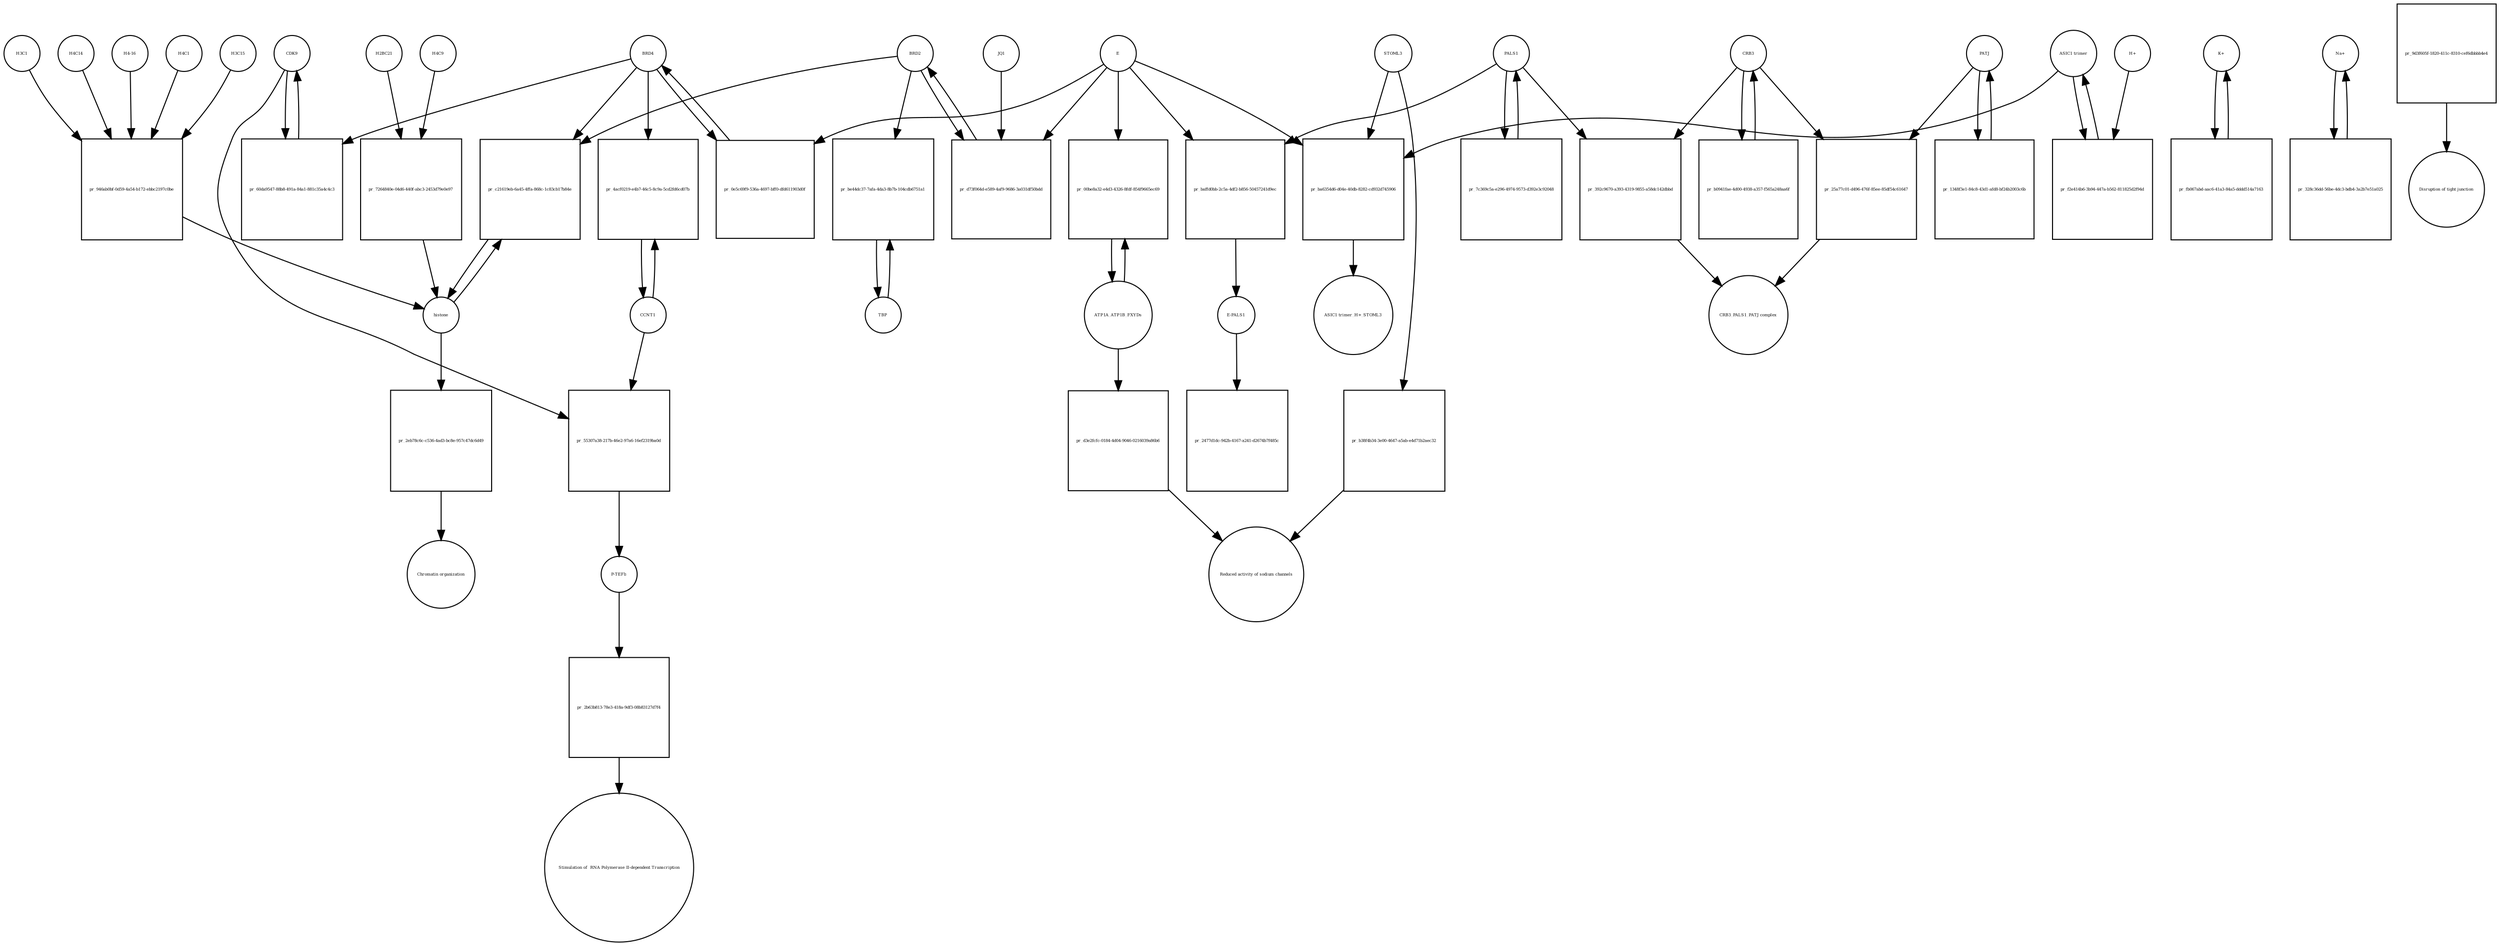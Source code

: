 strict digraph  {
CDK9 [annotation="", bipartite=0, cls=macromolecule, fontsize=4, label=CDK9, shape=circle];
"pr_60da9547-88b8-491a-84a1-881c35a4c4c3" [annotation="", bipartite=1, cls=process, fontsize=4, label="pr_60da9547-88b8-491a-84a1-881c35a4c4c3", shape=square];
BRD4 [annotation="", bipartite=0, cls=macromolecule, fontsize=4, label=BRD4, shape=circle];
CCNT1 [annotation="", bipartite=0, cls=macromolecule, fontsize=4, label=CCNT1, shape=circle];
"pr_4acf0219-e4b7-46c5-8c9a-5cd2fd6cd07b" [annotation="", bipartite=1, cls=process, fontsize=4, label="pr_4acf0219-e4b7-46c5-8c9a-5cd2fd6cd07b", shape=square];
histone [annotation="", bipartite=0, cls=complex, fontsize=4, label=histone, shape=circle];
"pr_c21619eb-6a45-4ffa-868c-1c83cb17b84e" [annotation="", bipartite=1, cls=process, fontsize=4, label="pr_c21619eb-6a45-4ffa-868c-1c83cb17b84e", shape=square];
BRD2 [annotation="", bipartite=0, cls=macromolecule, fontsize=4, label=BRD2, shape=circle];
"pr_0e5c69f9-536a-4697-bff0-dfd611903d0f" [annotation="", bipartite=1, cls=process, fontsize=4, label="pr_0e5c69f9-536a-4697-bff0-dfd611903d0f", shape=square];
E [annotation=urn_miriam_ncbiprotein_BCD58755, bipartite=0, cls=macromolecule, fontsize=4, label=E, shape=circle];
H4C14 [annotation="", bipartite=0, cls=macromolecule, fontsize=4, label=H4C14, shape=circle];
"pr_946ab0bf-0d59-4a54-b172-ebbc2197c0be" [annotation="", bipartite=1, cls=process, fontsize=4, label="pr_946ab0bf-0d59-4a54-b172-ebbc2197c0be", shape=square];
"H4-16" [annotation="", bipartite=0, cls=macromolecule, fontsize=4, label="H4-16", shape=circle];
H4C1 [annotation="", bipartite=0, cls=macromolecule, fontsize=4, label=H4C1, shape=circle];
H3C15 [annotation="", bipartite=0, cls=macromolecule, fontsize=4, label=H3C15, shape=circle];
H3C1 [annotation="", bipartite=0, cls=macromolecule, fontsize=4, label=H3C1, shape=circle];
"pr_d73f064d-e589-4af9-9686-3a031df50bdd" [annotation="", bipartite=1, cls=process, fontsize=4, label="pr_d73f064d-e589-4af9-9686-3a031df50bdd", shape=square];
JQ1 [annotation="", bipartite=0, cls=macromolecule, fontsize=4, label=JQ1, shape=circle];
TBP [annotation="", bipartite=0, cls=macromolecule, fontsize=4, label=TBP, shape=circle];
"pr_be44dc37-7afa-4da3-8b7b-104cdb6751a1" [annotation="", bipartite=1, cls=process, fontsize=4, label="pr_be44dc37-7afa-4da3-8b7b-104cdb6751a1", shape=square];
H4C9 [annotation="", bipartite=0, cls=macromolecule, fontsize=4, label=H4C9, shape=circle];
"pr_7264840e-04d6-440f-abc3-2453d79e0e97" [annotation="", bipartite=1, cls=process, fontsize=4, label="pr_7264840e-04d6-440f-abc3-2453d79e0e97", shape=square];
H2BC21 [annotation="", bipartite=0, cls=macromolecule, fontsize=4, label=H2BC21, shape=circle];
"pr_baffd0bb-2c5a-4df2-b856-50457241d9ec" [annotation="", bipartite=1, cls=process, fontsize=4, label="pr_baffd0bb-2c5a-4df2-b856-50457241d9ec", shape=square];
PALS1 [annotation="", bipartite=0, cls=macromolecule, fontsize=4, label=PALS1, shape=circle];
"E-PALS1" [annotation="", bipartite=0, cls=complex, fontsize=4, label="E-PALS1", shape=circle];
"pr_2477d1dc-942b-4167-a241-d2674b7f485c" [annotation="", bipartite=1, cls=process, fontsize=4, label="pr_2477d1dc-942b-4167-a241-d2674b7f485c", shape=square];
"pr_7c369c5a-e296-4974-9573-d392e3c92048" [annotation="", bipartite=1, cls=process, fontsize=4, label="pr_7c369c5a-e296-4974-9573-d392e3c92048", shape=square];
CRB3 [annotation="", bipartite=0, cls=macromolecule, fontsize=4, label=CRB3, shape=circle];
"pr_b0941fae-4d00-4938-a357-f565a248aa6f" [annotation="", bipartite=1, cls=process, fontsize=4, label="pr_b0941fae-4d00-4938-a357-f565a248aa6f", shape=square];
PATJ [annotation="", bipartite=0, cls=macromolecule, fontsize=4, label=PATJ, shape=circle];
"pr_1348f3e1-84c8-43d1-afd8-bf24b2003c6b" [annotation="", bipartite=1, cls=process, fontsize=4, label="pr_1348f3e1-84c8-43d1-afd8-bf24b2003c6b", shape=square];
ATP1A_ATP1B_FXYDs [annotation="", bipartite=0, cls=complex, fontsize=4, label=ATP1A_ATP1B_FXYDs, shape=circle];
"pr_00be8a32-e4d3-4326-8fdf-854f9665ec69" [annotation="", bipartite=1, cls=process, fontsize=4, label="pr_00be8a32-e4d3-4326-8fdf-854f9665ec69", shape=square];
"ASIC1 trimer" [annotation="", bipartite=0, cls=macromolecule, fontsize=4, label="ASIC1 trimer", shape=circle];
"pr_f2e414b6-3b94-447a-b562-811825d2f94d" [annotation="", bipartite=1, cls=process, fontsize=4, label="pr_f2e414b6-3b94-447a-b562-811825d2f94d", shape=square];
"H+" [annotation="", bipartite=0, cls="simple chemical", fontsize=4, label="H+", shape=circle];
"pr_ba6354d6-d04e-40db-8282-cd932d745906" [annotation="", bipartite=1, cls=process, fontsize=4, label="pr_ba6354d6-d04e-40db-8282-cd932d745906", shape=square];
STOML3 [annotation="", bipartite=0, cls=macromolecule, fontsize=4, label=STOML3, shape=circle];
"ASIC1 trimer_H+_STOML3" [annotation="", bipartite=0, cls=complex, fontsize=4, label="ASIC1 trimer_H+_STOML3", shape=circle];
"K+" [annotation="", bipartite=0, cls="simple chemical", fontsize=4, label="K+", shape=circle];
"pr_fb067abd-aac6-41a3-84a5-dddd514a7163" [annotation="", bipartite=1, cls=process, fontsize=4, label="pr_fb067abd-aac6-41a3-84a5-dddd514a7163", shape=square];
"Na+" [annotation="", bipartite=0, cls="simple chemical", fontsize=4, label="Na+", shape=circle];
"pr_328c36dd-56be-4dc3-bdb4-3a2b7e51a025" [annotation="", bipartite=1, cls=process, fontsize=4, label="pr_328c36dd-56be-4dc3-bdb4-3a2b7e51a025", shape=square];
"pr_392c9670-a393-4319-9855-a58dc142dbbd" [annotation="", bipartite=1, cls=process, fontsize=4, label="pr_392c9670-a393-4319-9855-a58dc142dbbd", shape=square];
"CRB3_PALS1_PATJ complex" [annotation="", bipartite=0, cls=complex, fontsize=4, label="CRB3_PALS1_PATJ complex", shape=circle];
"pr_25a77c01-d496-476f-85ee-85df54c61647" [annotation="", bipartite=1, cls=process, fontsize=4, label="pr_25a77c01-d496-476f-85ee-85df54c61647", shape=square];
"pr_d3e2fcfc-0184-4d04-9046-0216039a86b6" [annotation="", bipartite=1, cls=process, fontsize=4, label="pr_d3e2fcfc-0184-4d04-9046-0216039a86b6", shape=square];
"Reduced activity of sodium channels" [annotation="", bipartite=0, cls=phenotype, fontsize=4, label="Reduced activity of sodium channels", shape=circle];
"pr_b38f4b34-3e00-4647-a5ab-e4d71b2aec32" [annotation="", bipartite=1, cls=process, fontsize=4, label="pr_b38f4b34-3e00-4647-a5ab-e4d71b2aec32", shape=square];
"pr_9d3f605f-1820-411c-8310-cef6dbbbb4e4" [annotation="", bipartite=1, cls=process, fontsize=4, label="pr_9d3f605f-1820-411c-8310-cef6dbbbb4e4", shape=square];
"Disruption of tight junction" [annotation="", bipartite=0, cls=phenotype, fontsize=4, label="Disruption of tight junction", shape=circle];
"pr_55307a38-217b-46e2-97a6-16ef2319ba0d" [annotation="", bipartite=1, cls=process, fontsize=4, label="pr_55307a38-217b-46e2-97a6-16ef2319ba0d", shape=square];
"P-TEFb" [annotation="", bipartite=0, cls=complex, fontsize=4, label="P-TEFb", shape=circle];
"pr_2b63b813-78e3-418a-9df3-08b83127d7f4" [annotation="", bipartite=1, cls=process, fontsize=4, label="pr_2b63b813-78e3-418a-9df3-08b83127d7f4", shape=square];
" Stimulation of  RNA Polymerase II-dependent Transcription " [annotation="", bipartite=0, cls=phenotype, fontsize=4, label=" Stimulation of  RNA Polymerase II-dependent Transcription ", shape=circle];
"pr_2eb78c6c-c536-4ad3-bc8e-957c47dc6d49" [annotation="", bipartite=1, cls=process, fontsize=4, label="pr_2eb78c6c-c536-4ad3-bc8e-957c47dc6d49", shape=square];
"Chromatin organization" [annotation="", bipartite=0, cls=phenotype, fontsize=4, label="Chromatin organization", shape=circle];
CDK9 -> "pr_60da9547-88b8-491a-84a1-881c35a4c4c3"  [annotation="", interaction_type=consumption];
CDK9 -> "pr_55307a38-217b-46e2-97a6-16ef2319ba0d"  [annotation="", interaction_type=consumption];
"pr_60da9547-88b8-491a-84a1-881c35a4c4c3" -> CDK9  [annotation="", interaction_type=production];
BRD4 -> "pr_60da9547-88b8-491a-84a1-881c35a4c4c3"  [annotation="urn_miriam_doi_10.18632%2Foncotarget.18583|urn_miriam_doi_10.1016%2Fj.molcel.2005.06.027", interaction_type=catalysis];
BRD4 -> "pr_4acf0219-e4b7-46c5-8c9a-5cd2fd6cd07b"  [annotation="urn_miriam_doi_10.1016%2Fj.molcel.2005.06.027", interaction_type=catalysis];
BRD4 -> "pr_c21619eb-6a45-4ffa-868c-1c83cb17b84e"  [annotation="urn_miriam_doi_10.1038%2Fnsmb.3228.|urn_miriam_doi_10.1016%2Fj.molcel.2008.01.018", interaction_type=catalysis];
BRD4 -> "pr_0e5c69f9-536a-4697-bff0-dfd611903d0f"  [annotation="", interaction_type=consumption];
CCNT1 -> "pr_4acf0219-e4b7-46c5-8c9a-5cd2fd6cd07b"  [annotation="", interaction_type=consumption];
CCNT1 -> "pr_55307a38-217b-46e2-97a6-16ef2319ba0d"  [annotation="", interaction_type=consumption];
"pr_4acf0219-e4b7-46c5-8c9a-5cd2fd6cd07b" -> CCNT1  [annotation="", interaction_type=production];
histone -> "pr_c21619eb-6a45-4ffa-868c-1c83cb17b84e"  [annotation="", interaction_type=consumption];
histone -> "pr_2eb78c6c-c536-4ad3-bc8e-957c47dc6d49"  [annotation="", interaction_type=consumption];
"pr_c21619eb-6a45-4ffa-868c-1c83cb17b84e" -> histone  [annotation="", interaction_type=production];
BRD2 -> "pr_c21619eb-6a45-4ffa-868c-1c83cb17b84e"  [annotation="urn_miriam_doi_10.1038%2Fnsmb.3228.|urn_miriam_doi_10.1016%2Fj.molcel.2008.01.018", interaction_type=catalysis];
BRD2 -> "pr_d73f064d-e589-4af9-9686-3a031df50bdd"  [annotation="", interaction_type=consumption];
BRD2 -> "pr_be44dc37-7afa-4da3-8b7b-104cdb6751a1"  [annotation="urn_miriam_doi_10.1007%2Fs11010-006-9223-6", interaction_type=catalysis];
"pr_0e5c69f9-536a-4697-bff0-dfd611903d0f" -> BRD4  [annotation="", interaction_type=production];
E -> "pr_0e5c69f9-536a-4697-bff0-dfd611903d0f"  [annotation="urn_miriam_doi_10.1038%2Fs41586-020-2286-9", interaction_type=inhibition];
E -> "pr_d73f064d-e589-4af9-9686-3a031df50bdd"  [annotation="urn_miriam_doi_10.1038%2Fs41586-020-2286-9|urn_miriam_doi_10.1080%2F15592294.2018.1469891", interaction_type=inhibition];
E -> "pr_baffd0bb-2c5a-4df2-b856-50457241d9ec"  [annotation="", interaction_type=consumption];
E -> "pr_00be8a32-e4d3-4326-8fdf-854f9665ec69"  [annotation="urn_miriam_doi_10.1016%2Fj.virol.2011.03.029", interaction_type=inhibition];
E -> "pr_ba6354d6-d04e-40db-8282-cd932d745906"  [annotation="urn_miriam_doi_10.1016%2Fj.virol.2011.03.029", interaction_type=inhibition];
H4C14 -> "pr_946ab0bf-0d59-4a54-b172-ebbc2197c0be"  [annotation="", interaction_type=consumption];
"pr_946ab0bf-0d59-4a54-b172-ebbc2197c0be" -> histone  [annotation="", interaction_type=production];
"H4-16" -> "pr_946ab0bf-0d59-4a54-b172-ebbc2197c0be"  [annotation="", interaction_type=consumption];
H4C1 -> "pr_946ab0bf-0d59-4a54-b172-ebbc2197c0be"  [annotation="", interaction_type=consumption];
H3C15 -> "pr_946ab0bf-0d59-4a54-b172-ebbc2197c0be"  [annotation="", interaction_type=consumption];
H3C1 -> "pr_946ab0bf-0d59-4a54-b172-ebbc2197c0be"  [annotation="", interaction_type=consumption];
"pr_d73f064d-e589-4af9-9686-3a031df50bdd" -> BRD2  [annotation="", interaction_type=production];
JQ1 -> "pr_d73f064d-e589-4af9-9686-3a031df50bdd"  [annotation="urn_miriam_doi_10.1038%2Fs41586-020-2286-9|urn_miriam_doi_10.1080%2F15592294.2018.1469891", interaction_type=inhibition];
TBP -> "pr_be44dc37-7afa-4da3-8b7b-104cdb6751a1"  [annotation="", interaction_type=consumption];
"pr_be44dc37-7afa-4da3-8b7b-104cdb6751a1" -> TBP  [annotation="", interaction_type=production];
H4C9 -> "pr_7264840e-04d6-440f-abc3-2453d79e0e97"  [annotation="", interaction_type=consumption];
"pr_7264840e-04d6-440f-abc3-2453d79e0e97" -> histone  [annotation="", interaction_type=production];
H2BC21 -> "pr_7264840e-04d6-440f-abc3-2453d79e0e97"  [annotation="", interaction_type=consumption];
"pr_baffd0bb-2c5a-4df2-b856-50457241d9ec" -> "E-PALS1"  [annotation="", interaction_type=production];
PALS1 -> "pr_baffd0bb-2c5a-4df2-b856-50457241d9ec"  [annotation="", interaction_type=consumption];
PALS1 -> "pr_7c369c5a-e296-4974-9573-d392e3c92048"  [annotation="", interaction_type=consumption];
PALS1 -> "pr_392c9670-a393-4319-9855-a58dc142dbbd"  [annotation="", interaction_type=consumption];
"E-PALS1" -> "pr_2477d1dc-942b-4167-a241-d2674b7f485c"  [annotation="", interaction_type=consumption];
"pr_7c369c5a-e296-4974-9573-d392e3c92048" -> PALS1  [annotation="", interaction_type=production];
CRB3 -> "pr_b0941fae-4d00-4938-a357-f565a248aa6f"  [annotation="", interaction_type=consumption];
CRB3 -> "pr_392c9670-a393-4319-9855-a58dc142dbbd"  [annotation="", interaction_type=consumption];
CRB3 -> "pr_25a77c01-d496-476f-85ee-85df54c61647"  [annotation="", interaction_type=consumption];
"pr_b0941fae-4d00-4938-a357-f565a248aa6f" -> CRB3  [annotation="", interaction_type=production];
PATJ -> "pr_1348f3e1-84c8-43d1-afd8-bf24b2003c6b"  [annotation="", interaction_type=consumption];
PATJ -> "pr_25a77c01-d496-476f-85ee-85df54c61647"  [annotation="", interaction_type=consumption];
"pr_1348f3e1-84c8-43d1-afd8-bf24b2003c6b" -> PATJ  [annotation="", interaction_type=production];
ATP1A_ATP1B_FXYDs -> "pr_00be8a32-e4d3-4326-8fdf-854f9665ec69"  [annotation="", interaction_type=consumption];
ATP1A_ATP1B_FXYDs -> "pr_d3e2fcfc-0184-4d04-9046-0216039a86b6"  [annotation="", interaction_type=consumption];
"pr_00be8a32-e4d3-4326-8fdf-854f9665ec69" -> ATP1A_ATP1B_FXYDs  [annotation="", interaction_type=production];
"ASIC1 trimer" -> "pr_f2e414b6-3b94-447a-b562-811825d2f94d"  [annotation="", interaction_type=consumption];
"ASIC1 trimer" -> "pr_ba6354d6-d04e-40db-8282-cd932d745906"  [annotation="", interaction_type=consumption];
"pr_f2e414b6-3b94-447a-b562-811825d2f94d" -> "ASIC1 trimer"  [annotation="", interaction_type=production];
"H+" -> "pr_f2e414b6-3b94-447a-b562-811825d2f94d"  [annotation="", interaction_type=consumption];
"pr_ba6354d6-d04e-40db-8282-cd932d745906" -> "ASIC1 trimer_H+_STOML3"  [annotation="", interaction_type=production];
STOML3 -> "pr_ba6354d6-d04e-40db-8282-cd932d745906"  [annotation="", interaction_type=consumption];
STOML3 -> "pr_b38f4b34-3e00-4647-a5ab-e4d71b2aec32"  [annotation="", interaction_type=consumption];
"K+" -> "pr_fb067abd-aac6-41a3-84a5-dddd514a7163"  [annotation="", interaction_type=consumption];
"pr_fb067abd-aac6-41a3-84a5-dddd514a7163" -> "K+"  [annotation="", interaction_type=production];
"Na+" -> "pr_328c36dd-56be-4dc3-bdb4-3a2b7e51a025"  [annotation="", interaction_type=consumption];
"pr_328c36dd-56be-4dc3-bdb4-3a2b7e51a025" -> "Na+"  [annotation="", interaction_type=production];
"pr_392c9670-a393-4319-9855-a58dc142dbbd" -> "CRB3_PALS1_PATJ complex"  [annotation="", interaction_type=production];
"pr_25a77c01-d496-476f-85ee-85df54c61647" -> "CRB3_PALS1_PATJ complex"  [annotation="", interaction_type=production];
"pr_d3e2fcfc-0184-4d04-9046-0216039a86b6" -> "Reduced activity of sodium channels"  [annotation="", interaction_type=production];
"pr_b38f4b34-3e00-4647-a5ab-e4d71b2aec32" -> "Reduced activity of sodium channels"  [annotation="", interaction_type=production];
"pr_9d3f605f-1820-411c-8310-cef6dbbbb4e4" -> "Disruption of tight junction"  [annotation="", interaction_type=production];
"pr_55307a38-217b-46e2-97a6-16ef2319ba0d" -> "P-TEFb"  [annotation="", interaction_type=production];
"P-TEFb" -> "pr_2b63b813-78e3-418a-9df3-08b83127d7f4"  [annotation="", interaction_type=consumption];
"pr_2b63b813-78e3-418a-9df3-08b83127d7f4" -> " Stimulation of  RNA Polymerase II-dependent Transcription "  [annotation="", interaction_type=production];
"pr_2eb78c6c-c536-4ad3-bc8e-957c47dc6d49" -> "Chromatin organization"  [annotation="", interaction_type=production];
}
